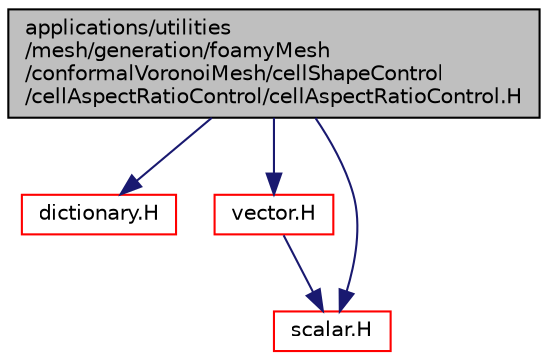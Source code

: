 digraph "applications/utilities/mesh/generation/foamyMesh/conformalVoronoiMesh/cellShapeControl/cellAspectRatioControl/cellAspectRatioControl.H"
{
  bgcolor="transparent";
  edge [fontname="Helvetica",fontsize="10",labelfontname="Helvetica",labelfontsize="10"];
  node [fontname="Helvetica",fontsize="10",shape=record];
  Node0 [label="applications/utilities\l/mesh/generation/foamyMesh\l/conformalVoronoiMesh/cellShapeControl\l/cellAspectRatioControl/cellAspectRatioControl.H",height=0.2,width=0.4,color="black", fillcolor="grey75", style="filled", fontcolor="black"];
  Node0 -> Node1 [color="midnightblue",fontsize="10",style="solid",fontname="Helvetica"];
  Node1 [label="dictionary.H",height=0.2,width=0.4,color="red",URL="$a09506.html"];
  Node0 -> Node85 [color="midnightblue",fontsize="10",style="solid",fontname="Helvetica"];
  Node85 [label="vector.H",height=0.2,width=0.4,color="red",URL="$a13694.html"];
  Node85 -> Node41 [color="midnightblue",fontsize="10",style="solid",fontname="Helvetica"];
  Node41 [label="scalar.H",height=0.2,width=0.4,color="red",URL="$a13334.html"];
  Node0 -> Node41 [color="midnightblue",fontsize="10",style="solid",fontname="Helvetica"];
}
